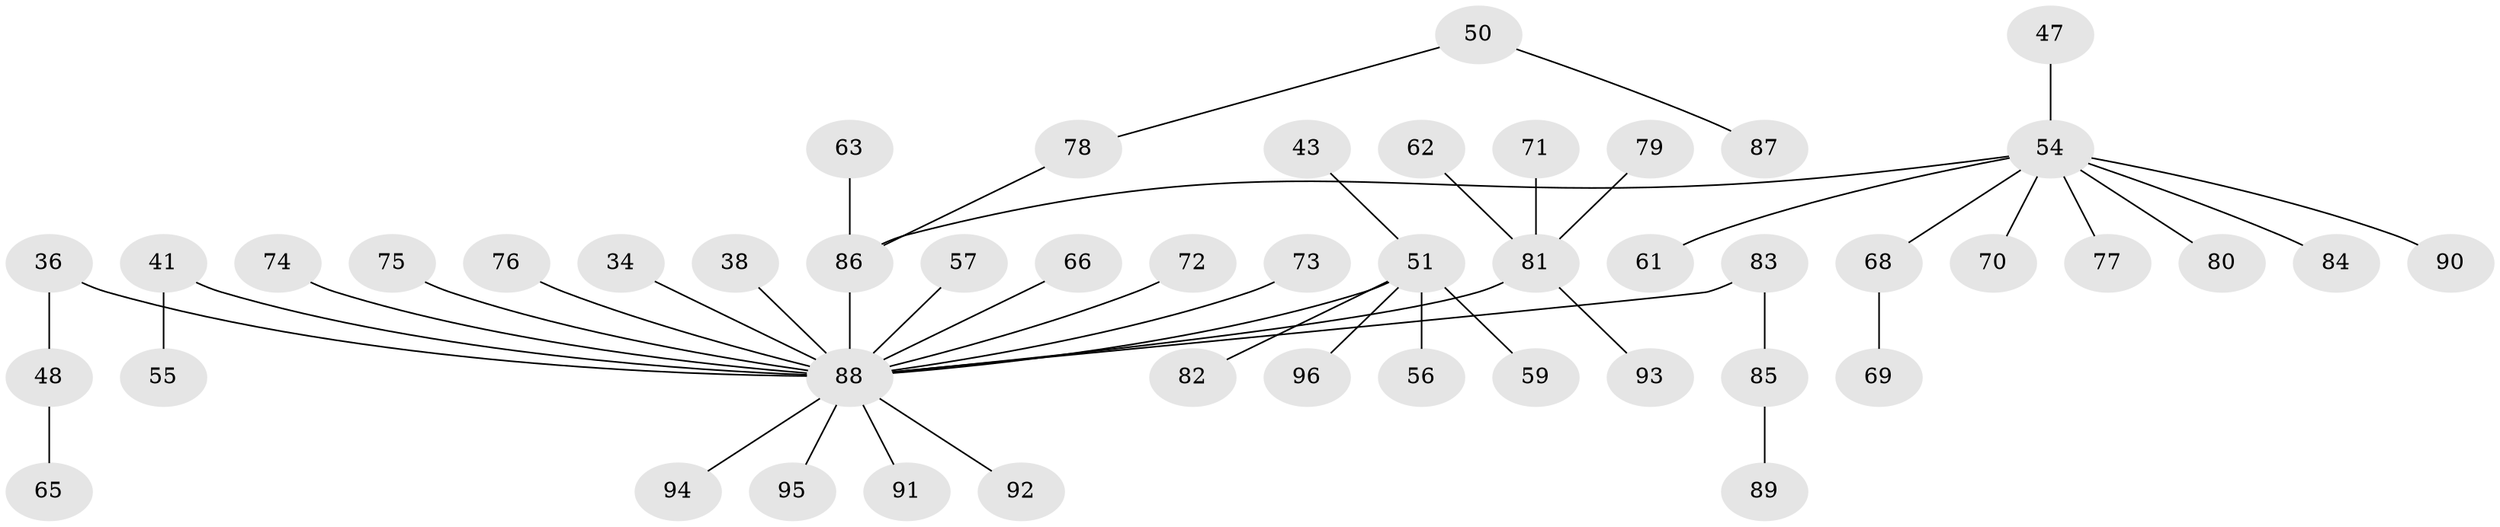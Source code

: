 // original degree distribution, {5: 0.052083333333333336, 4: 0.052083333333333336, 3: 0.16666666666666666, 1: 0.5, 2: 0.21875, 7: 0.010416666666666666}
// Generated by graph-tools (version 1.1) at 2025/54/03/09/25 04:54:00]
// undirected, 48 vertices, 47 edges
graph export_dot {
graph [start="1"]
  node [color=gray90,style=filled];
  34;
  36;
  38;
  41;
  43;
  47;
  48;
  50;
  51 [super="+42"];
  54 [super="+45+27"];
  55;
  56;
  57;
  59;
  61;
  62;
  63;
  65;
  66;
  68;
  69;
  70;
  71;
  72;
  73;
  74;
  75;
  76;
  77;
  78 [super="+35"];
  79;
  80;
  81 [super="+37+49"];
  82;
  83 [super="+67"];
  84;
  85;
  86 [super="+40+14+28"];
  87;
  88 [super="+64+53+60+58+26+30"];
  89;
  90;
  91;
  92;
  93;
  94;
  95;
  96;
  34 -- 88;
  36 -- 48;
  36 -- 88;
  38 -- 88;
  41 -- 55;
  41 -- 88;
  43 -- 51;
  47 -- 54;
  48 -- 65;
  50 -- 87;
  50 -- 78;
  51 -- 82;
  51 -- 96;
  51 -- 56;
  51 -- 59;
  51 -- 88;
  54 -- 84;
  54 -- 68;
  54 -- 70;
  54 -- 77;
  54 -- 80;
  54 -- 90;
  54 -- 61;
  54 -- 86;
  57 -- 88;
  62 -- 81;
  63 -- 86;
  66 -- 88;
  68 -- 69;
  71 -- 81;
  72 -- 88;
  73 -- 88;
  74 -- 88;
  75 -- 88;
  76 -- 88;
  78 -- 86;
  79 -- 81;
  81 -- 93;
  81 -- 88;
  83 -- 88;
  83 -- 85;
  85 -- 89;
  86 -- 88;
  88 -- 91;
  88 -- 94;
  88 -- 92;
  88 -- 95;
}
